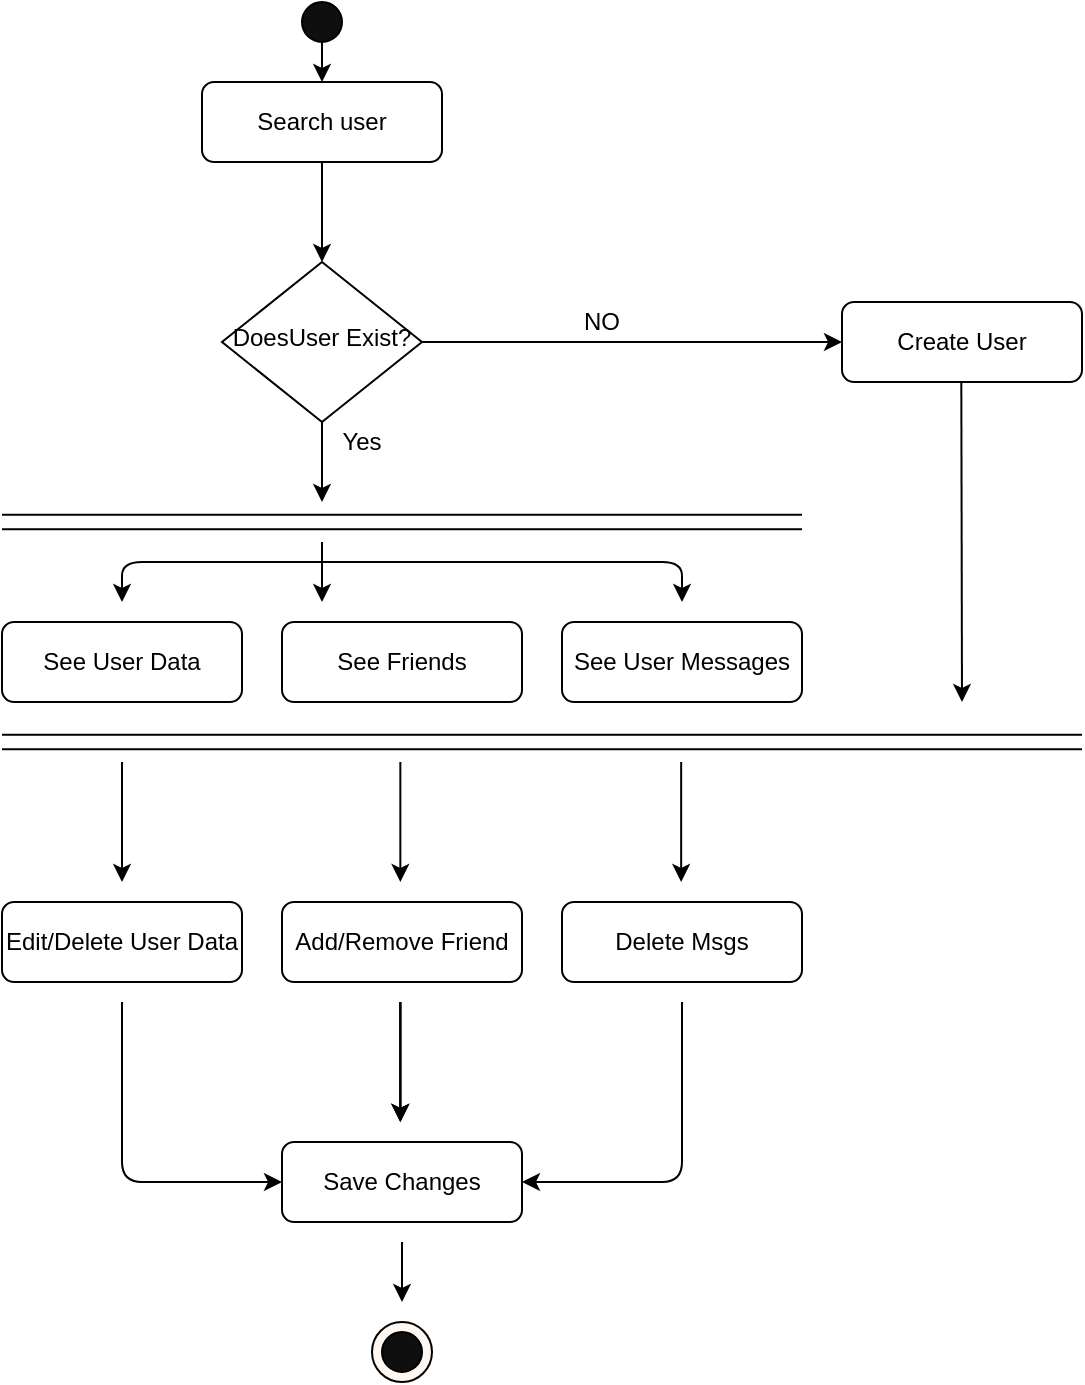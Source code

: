 <mxfile version="13.0.5" type="device"><diagram id="C5RBs43oDa-KdzZeNtuy" name="Page-1"><mxGraphModel dx="824" dy="915" grid="1" gridSize="10" guides="1" tooltips="1" connect="1" arrows="1" fold="1" page="1" pageScale="1" pageWidth="827" pageHeight="1169" math="0" shadow="0"><root><mxCell id="WIyWlLk6GJQsqaUBKTNV-0"/><mxCell id="WIyWlLk6GJQsqaUBKTNV-1" parent="WIyWlLk6GJQsqaUBKTNV-0"/><mxCell id="WIyWlLk6GJQsqaUBKTNV-3" value="Search user" style="rounded=1;whiteSpace=wrap;html=1;fontSize=12;glass=0;strokeWidth=1;shadow=0;" parent="WIyWlLk6GJQsqaUBKTNV-1" vertex="1"><mxGeometry x="160" y="80" width="120" height="40" as="geometry"/></mxCell><mxCell id="WIyWlLk6GJQsqaUBKTNV-6" value="DoesUser Exist?" style="rhombus;whiteSpace=wrap;html=1;shadow=0;fontFamily=Helvetica;fontSize=12;align=center;strokeWidth=1;spacing=6;spacingTop=-4;" parent="WIyWlLk6GJQsqaUBKTNV-1" vertex="1"><mxGeometry x="170" y="170" width="100" height="80" as="geometry"/></mxCell><mxCell id="WIyWlLk6GJQsqaUBKTNV-7" value="Create User" style="rounded=1;whiteSpace=wrap;html=1;fontSize=12;glass=0;strokeWidth=1;shadow=0;" parent="WIyWlLk6GJQsqaUBKTNV-1" vertex="1"><mxGeometry x="480" y="190" width="120" height="40" as="geometry"/></mxCell><mxCell id="pC7iAJdbCgWOb3G7LjKY-1" value="" style="ellipse;whiteSpace=wrap;html=1;aspect=fixed;fillColor=#0F0F0F;" vertex="1" parent="WIyWlLk6GJQsqaUBKTNV-1"><mxGeometry x="210" y="40" width="20" height="20" as="geometry"/></mxCell><mxCell id="pC7iAJdbCgWOb3G7LjKY-2" value="" style="endArrow=classic;html=1;entryX=0.5;entryY=0;entryDx=0;entryDy=0;" edge="1" parent="WIyWlLk6GJQsqaUBKTNV-1" source="pC7iAJdbCgWOb3G7LjKY-1" target="WIyWlLk6GJQsqaUBKTNV-3"><mxGeometry width="50" height="50" relative="1" as="geometry"><mxPoint x="330" y="360" as="sourcePoint"/><mxPoint x="380" y="310" as="targetPoint"/></mxGeometry></mxCell><mxCell id="pC7iAJdbCgWOb3G7LjKY-3" value="" style="endArrow=classic;html=1;exitX=0.5;exitY=1;exitDx=0;exitDy=0;entryX=0.5;entryY=0;entryDx=0;entryDy=0;" edge="1" parent="WIyWlLk6GJQsqaUBKTNV-1" source="WIyWlLk6GJQsqaUBKTNV-3" target="WIyWlLk6GJQsqaUBKTNV-6"><mxGeometry width="50" height="50" relative="1" as="geometry"><mxPoint x="310" y="290" as="sourcePoint"/><mxPoint x="360" y="240" as="targetPoint"/></mxGeometry></mxCell><mxCell id="pC7iAJdbCgWOb3G7LjKY-4" value="" style="endArrow=classic;html=1;exitX=1;exitY=0.5;exitDx=0;exitDy=0;entryX=0;entryY=0.5;entryDx=0;entryDy=0;" edge="1" parent="WIyWlLk6GJQsqaUBKTNV-1" source="WIyWlLk6GJQsqaUBKTNV-6" target="WIyWlLk6GJQsqaUBKTNV-7"><mxGeometry width="50" height="50" relative="1" as="geometry"><mxPoint x="310" y="290" as="sourcePoint"/><mxPoint x="360" y="240" as="targetPoint"/></mxGeometry></mxCell><mxCell id="pC7iAJdbCgWOb3G7LjKY-5" value="" style="endArrow=classic;html=1;exitX=0.5;exitY=1;exitDx=0;exitDy=0;" edge="1" parent="WIyWlLk6GJQsqaUBKTNV-1" source="WIyWlLk6GJQsqaUBKTNV-6"><mxGeometry width="50" height="50" relative="1" as="geometry"><mxPoint x="310" y="290" as="sourcePoint"/><mxPoint x="220" y="290" as="targetPoint"/></mxGeometry></mxCell><mxCell id="pC7iAJdbCgWOb3G7LjKY-6" value="" style="endArrow=classic;html=1;exitX=0.5;exitY=1;exitDx=0;exitDy=0;" edge="1" parent="WIyWlLk6GJQsqaUBKTNV-1"><mxGeometry width="50" height="50" relative="1" as="geometry"><mxPoint x="539.66" y="230.0" as="sourcePoint"/><mxPoint x="540" y="390" as="targetPoint"/></mxGeometry></mxCell><mxCell id="pC7iAJdbCgWOb3G7LjKY-7" value="" style="shape=link;html=1;width=7.241;" edge="1" parent="WIyWlLk6GJQsqaUBKTNV-1"><mxGeometry width="50" height="50" relative="1" as="geometry"><mxPoint x="60" y="300" as="sourcePoint"/><mxPoint x="460" y="300" as="targetPoint"/></mxGeometry></mxCell><mxCell id="pC7iAJdbCgWOb3G7LjKY-8" value="" style="endArrow=classic;html=1;" edge="1" parent="WIyWlLk6GJQsqaUBKTNV-1"><mxGeometry width="50" height="50" relative="1" as="geometry"><mxPoint x="220" y="310" as="sourcePoint"/><mxPoint x="220" y="340" as="targetPoint"/></mxGeometry></mxCell><mxCell id="pC7iAJdbCgWOb3G7LjKY-11" value="See Friends" style="rounded=1;whiteSpace=wrap;html=1;fontSize=12;glass=0;strokeWidth=1;shadow=0;" vertex="1" parent="WIyWlLk6GJQsqaUBKTNV-1"><mxGeometry x="200" y="350" width="120" height="40" as="geometry"/></mxCell><mxCell id="pC7iAJdbCgWOb3G7LjKY-12" value="See User Data" style="rounded=1;whiteSpace=wrap;html=1;fontSize=12;glass=0;strokeWidth=1;shadow=0;" vertex="1" parent="WIyWlLk6GJQsqaUBKTNV-1"><mxGeometry x="60" y="350" width="120" height="40" as="geometry"/></mxCell><mxCell id="pC7iAJdbCgWOb3G7LjKY-13" value="See User Messages" style="rounded=1;whiteSpace=wrap;html=1;fontSize=12;glass=0;strokeWidth=1;shadow=0;" vertex="1" parent="WIyWlLk6GJQsqaUBKTNV-1"><mxGeometry x="340" y="350" width="120" height="40" as="geometry"/></mxCell><mxCell id="pC7iAJdbCgWOb3G7LjKY-14" value="NO" style="text;html=1;strokeColor=none;fillColor=none;align=center;verticalAlign=middle;whiteSpace=wrap;rounded=0;" vertex="1" parent="WIyWlLk6GJQsqaUBKTNV-1"><mxGeometry x="340" y="190" width="40" height="20" as="geometry"/></mxCell><mxCell id="pC7iAJdbCgWOb3G7LjKY-15" value="Yes" style="text;html=1;strokeColor=none;fillColor=none;align=center;verticalAlign=middle;whiteSpace=wrap;rounded=0;" vertex="1" parent="WIyWlLk6GJQsqaUBKTNV-1"><mxGeometry x="220" y="250" width="40" height="20" as="geometry"/></mxCell><mxCell id="pC7iAJdbCgWOb3G7LjKY-16" value="" style="endArrow=classic;html=1;" edge="1" parent="WIyWlLk6GJQsqaUBKTNV-1"><mxGeometry width="50" height="50" relative="1" as="geometry"><mxPoint x="220" y="320" as="sourcePoint"/><mxPoint x="400" y="340" as="targetPoint"/><Array as="points"><mxPoint x="400" y="320"/></Array></mxGeometry></mxCell><mxCell id="pC7iAJdbCgWOb3G7LjKY-17" value="" style="endArrow=classic;html=1;" edge="1" parent="WIyWlLk6GJQsqaUBKTNV-1"><mxGeometry width="50" height="50" relative="1" as="geometry"><mxPoint x="220" y="320" as="sourcePoint"/><mxPoint x="120" y="340" as="targetPoint"/><Array as="points"><mxPoint x="120" y="320"/></Array></mxGeometry></mxCell><mxCell id="pC7iAJdbCgWOb3G7LjKY-18" value="" style="shape=link;html=1;width=7.241;" edge="1" parent="WIyWlLk6GJQsqaUBKTNV-1"><mxGeometry width="50" height="50" relative="1" as="geometry"><mxPoint x="60" y="410.0" as="sourcePoint"/><mxPoint x="600" y="410" as="targetPoint"/></mxGeometry></mxCell><mxCell id="pC7iAJdbCgWOb3G7LjKY-19" value="" style="endArrow=classic;html=1;" edge="1" parent="WIyWlLk6GJQsqaUBKTNV-1"><mxGeometry width="50" height="50" relative="1" as="geometry"><mxPoint x="120" y="420" as="sourcePoint"/><mxPoint x="120" y="480" as="targetPoint"/></mxGeometry></mxCell><mxCell id="pC7iAJdbCgWOb3G7LjKY-20" value="" style="endArrow=classic;html=1;" edge="1" parent="WIyWlLk6GJQsqaUBKTNV-1"><mxGeometry width="50" height="50" relative="1" as="geometry"><mxPoint x="259.17" y="420" as="sourcePoint"/><mxPoint x="259.17" y="480" as="targetPoint"/></mxGeometry></mxCell><mxCell id="pC7iAJdbCgWOb3G7LjKY-21" value="" style="endArrow=classic;html=1;" edge="1" parent="WIyWlLk6GJQsqaUBKTNV-1"><mxGeometry width="50" height="50" relative="1" as="geometry"><mxPoint x="399.58" y="420" as="sourcePoint"/><mxPoint x="399.58" y="480" as="targetPoint"/></mxGeometry></mxCell><mxCell id="pC7iAJdbCgWOb3G7LjKY-22" value="Edit/Delete User Data" style="rounded=1;whiteSpace=wrap;html=1;fontSize=12;glass=0;strokeWidth=1;shadow=0;" vertex="1" parent="WIyWlLk6GJQsqaUBKTNV-1"><mxGeometry x="60" y="490" width="120" height="40" as="geometry"/></mxCell><mxCell id="pC7iAJdbCgWOb3G7LjKY-23" value="Add/Remove Friend" style="rounded=1;whiteSpace=wrap;html=1;fontSize=12;glass=0;strokeWidth=1;shadow=0;" vertex="1" parent="WIyWlLk6GJQsqaUBKTNV-1"><mxGeometry x="200" y="490" width="120" height="40" as="geometry"/></mxCell><mxCell id="pC7iAJdbCgWOb3G7LjKY-24" value="Delete Msgs" style="rounded=1;whiteSpace=wrap;html=1;fontSize=12;glass=0;strokeWidth=1;shadow=0;" vertex="1" parent="WIyWlLk6GJQsqaUBKTNV-1"><mxGeometry x="340" y="490" width="120" height="40" as="geometry"/></mxCell><mxCell id="pC7iAJdbCgWOb3G7LjKY-25" value="" style="endArrow=classic;html=1;entryX=0;entryY=0.5;entryDx=0;entryDy=0;" edge="1" parent="WIyWlLk6GJQsqaUBKTNV-1" target="pC7iAJdbCgWOb3G7LjKY-28"><mxGeometry width="50" height="50" relative="1" as="geometry"><mxPoint x="120" y="540" as="sourcePoint"/><mxPoint x="170" y="620" as="targetPoint"/><Array as="points"><mxPoint x="120" y="630"/></Array></mxGeometry></mxCell><mxCell id="pC7iAJdbCgWOb3G7LjKY-26" value="" style="endArrow=classic;html=1;" edge="1" parent="WIyWlLk6GJQsqaUBKTNV-1"><mxGeometry width="50" height="50" relative="1" as="geometry"><mxPoint x="259.17" y="540" as="sourcePoint"/><mxPoint x="259.17" y="600" as="targetPoint"/></mxGeometry></mxCell><mxCell id="pC7iAJdbCgWOb3G7LjKY-28" value="Save Changes" style="rounded=1;whiteSpace=wrap;html=1;fontSize=12;glass=0;strokeWidth=1;shadow=0;" vertex="1" parent="WIyWlLk6GJQsqaUBKTNV-1"><mxGeometry x="200" y="610" width="120" height="40" as="geometry"/></mxCell><mxCell id="pC7iAJdbCgWOb3G7LjKY-29" value="" style="endArrow=classic;html=1;entryX=1;entryY=0.5;entryDx=0;entryDy=0;" edge="1" parent="WIyWlLk6GJQsqaUBKTNV-1" target="pC7iAJdbCgWOb3G7LjKY-28"><mxGeometry width="50" height="50" relative="1" as="geometry"><mxPoint x="400" y="540" as="sourcePoint"/><mxPoint x="330" y="630" as="targetPoint"/><Array as="points"><mxPoint x="400" y="630"/></Array></mxGeometry></mxCell><mxCell id="pC7iAJdbCgWOb3G7LjKY-30" value="" style="endArrow=classic;html=1;" edge="1" parent="WIyWlLk6GJQsqaUBKTNV-1"><mxGeometry width="50" height="50" relative="1" as="geometry"><mxPoint x="259.17" y="540" as="sourcePoint"/><mxPoint x="259.17" y="600" as="targetPoint"/></mxGeometry></mxCell><mxCell id="pC7iAJdbCgWOb3G7LjKY-31" value="" style="endArrow=classic;html=1;" edge="1" parent="WIyWlLk6GJQsqaUBKTNV-1"><mxGeometry width="50" height="50" relative="1" as="geometry"><mxPoint x="259.17" y="540" as="sourcePoint"/><mxPoint x="259.17" y="600" as="targetPoint"/></mxGeometry></mxCell><mxCell id="pC7iAJdbCgWOb3G7LjKY-32" value="" style="endArrow=classic;html=1;" edge="1" parent="WIyWlLk6GJQsqaUBKTNV-1"><mxGeometry width="50" height="50" relative="1" as="geometry"><mxPoint x="260.0" y="660" as="sourcePoint"/><mxPoint x="260" y="690" as="targetPoint"/></mxGeometry></mxCell><mxCell id="pC7iAJdbCgWOb3G7LjKY-35" value="" style="ellipse;whiteSpace=wrap;html=1;aspect=fixed;fillColor=#FFF7F2;" vertex="1" parent="WIyWlLk6GJQsqaUBKTNV-1"><mxGeometry x="245" y="700" width="30" height="30" as="geometry"/></mxCell><mxCell id="pC7iAJdbCgWOb3G7LjKY-33" value="" style="ellipse;whiteSpace=wrap;html=1;aspect=fixed;fillColor=#0F0F0F;" vertex="1" parent="WIyWlLk6GJQsqaUBKTNV-1"><mxGeometry x="250" y="705" width="20" height="20" as="geometry"/></mxCell></root></mxGraphModel></diagram></mxfile>